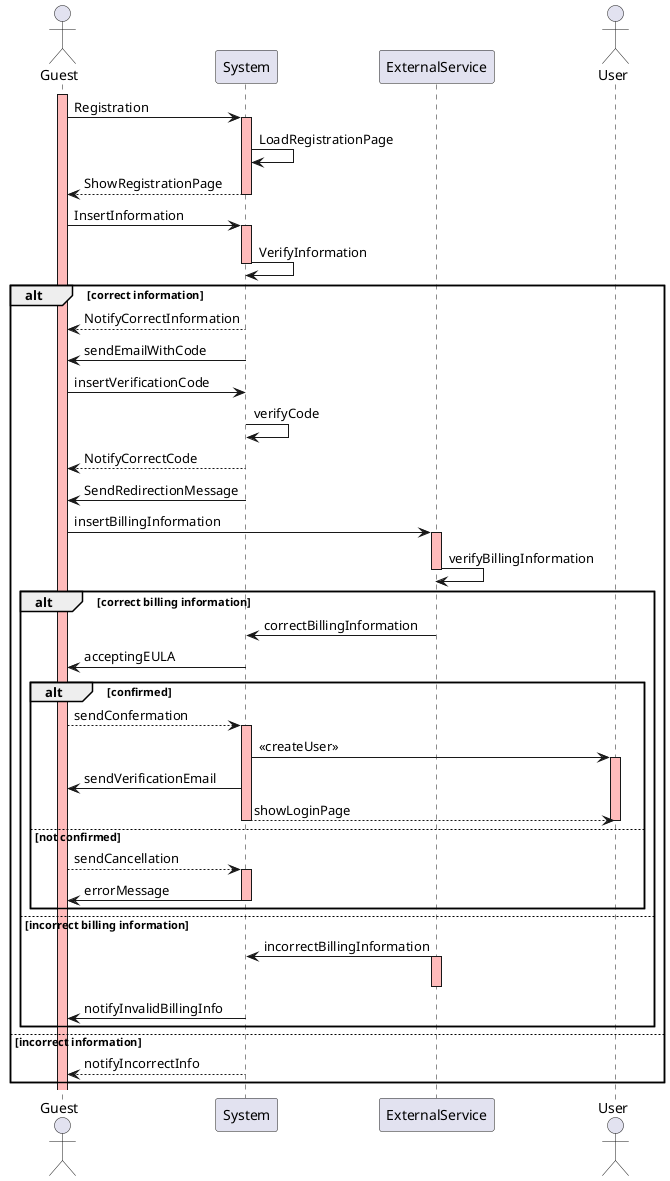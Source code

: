 @startuml

actor Guest
participant System
participant ExternalService
actor User

activate Guest #FFBBBB
Guest -> System: Registration
activate System #FFBBBB
System -> System: LoadRegistrationPage
System --> Guest: ShowRegistrationPage
deactivate System #FFBBBB
Guest -> System: InsertInformation
activate System #FFBBBB
System -> System: VerifyInformation
deactivate System #FFBBBB

alt correct information
  System --> Guest: NotifyCorrectInformation
  System -> Guest: sendEmailWithCode
  Guest -> System: insertVerificationCode
  System -> System: verifyCode
  System --> Guest: NotifyCorrectCode
  System -> Guest: SendRedirectionMessage
  Guest -> ExternalService: insertBillingInformation
  activate ExternalService #FFBBBB
  ExternalService -> ExternalService: verifyBillingInformation
  deactivate ExternalService #FFBBBB

  alt correct billing information
    ExternalService -> System: correctBillingInformation
    System -> Guest: acceptingEULA

    alt confirmed
      Guest --> System: sendConfermation
      activate System #FFBBBB
      System -> User: <<createUser>>
      activate User #FFBBBB
      System -> Guest: sendVerificationEmail
      System --> User: showLoginPage
      deactivate System #FFBBBB
      deactivate User #FFBBBB
    else not confirmed
      Guest --> System: sendCancellation
      activate System #FFBBBB
      System -> Guest: errorMessage
      deactivate System #FFBBBB
    end

  else incorrect billing information
    ExternalService -> System: incorrectBillingInformation
    activate ExternalService #FFBBBB
    deactivate ExternalService #FFBBBB
    System -> Guest: notifyInvalidBillingInfo
  end

else incorrect information
  activate System #FFBBBB
  System --> Guest: notifyIncorrectInfo
end

@enduml
